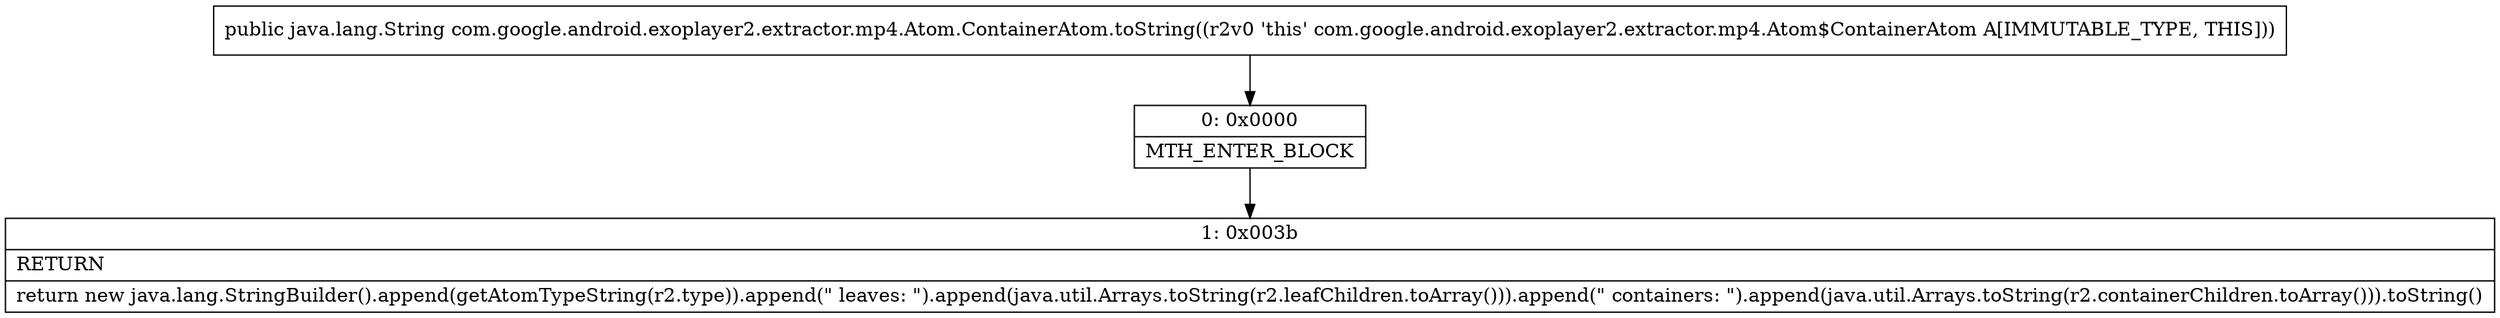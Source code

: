 digraph "CFG forcom.google.android.exoplayer2.extractor.mp4.Atom.ContainerAtom.toString()Ljava\/lang\/String;" {
Node_0 [shape=record,label="{0\:\ 0x0000|MTH_ENTER_BLOCK\l}"];
Node_1 [shape=record,label="{1\:\ 0x003b|RETURN\l|return new java.lang.StringBuilder().append(getAtomTypeString(r2.type)).append(\" leaves: \").append(java.util.Arrays.toString(r2.leafChildren.toArray())).append(\" containers: \").append(java.util.Arrays.toString(r2.containerChildren.toArray())).toString()\l}"];
MethodNode[shape=record,label="{public java.lang.String com.google.android.exoplayer2.extractor.mp4.Atom.ContainerAtom.toString((r2v0 'this' com.google.android.exoplayer2.extractor.mp4.Atom$ContainerAtom A[IMMUTABLE_TYPE, THIS])) }"];
MethodNode -> Node_0;
Node_0 -> Node_1;
}


